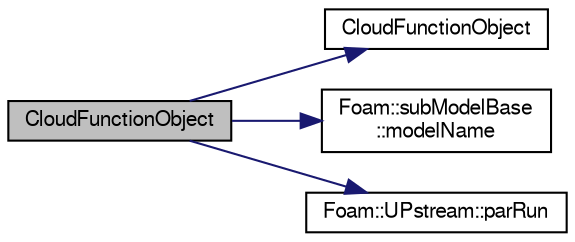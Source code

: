 digraph "CloudFunctionObject"
{
  bgcolor="transparent";
  edge [fontname="FreeSans",fontsize="10",labelfontname="FreeSans",labelfontsize="10"];
  node [fontname="FreeSans",fontsize="10",shape=record];
  rankdir="LR";
  Node3 [label="CloudFunctionObject",height=0.2,width=0.4,color="black", fillcolor="grey75", style="filled", fontcolor="black"];
  Node3 -> Node4 [color="midnightblue",fontsize="10",style="solid",fontname="FreeSans"];
  Node4 [label="CloudFunctionObject",height=0.2,width=0.4,color="black",URL="$a23970.html#a67605fdb8d88471459589d19a34b02b4",tooltip="Construct null from owner. "];
  Node3 -> Node5 [color="midnightblue",fontsize="10",style="solid",fontname="FreeSans"];
  Node5 [label="Foam::subModelBase\l::modelName",height=0.2,width=0.4,color="black",URL="$a28266.html#abb9ced7d82e8d33ca5125649a8932877",tooltip="Return const access to the name of the sub-model. "];
  Node3 -> Node6 [color="midnightblue",fontsize="10",style="solid",fontname="FreeSans"];
  Node6 [label="Foam::UPstream::parRun",height=0.2,width=0.4,color="black",URL="$a26270.html#adbb27f04b5705440fb8b09f278059011",tooltip="Is this a parallel run? "];
}
